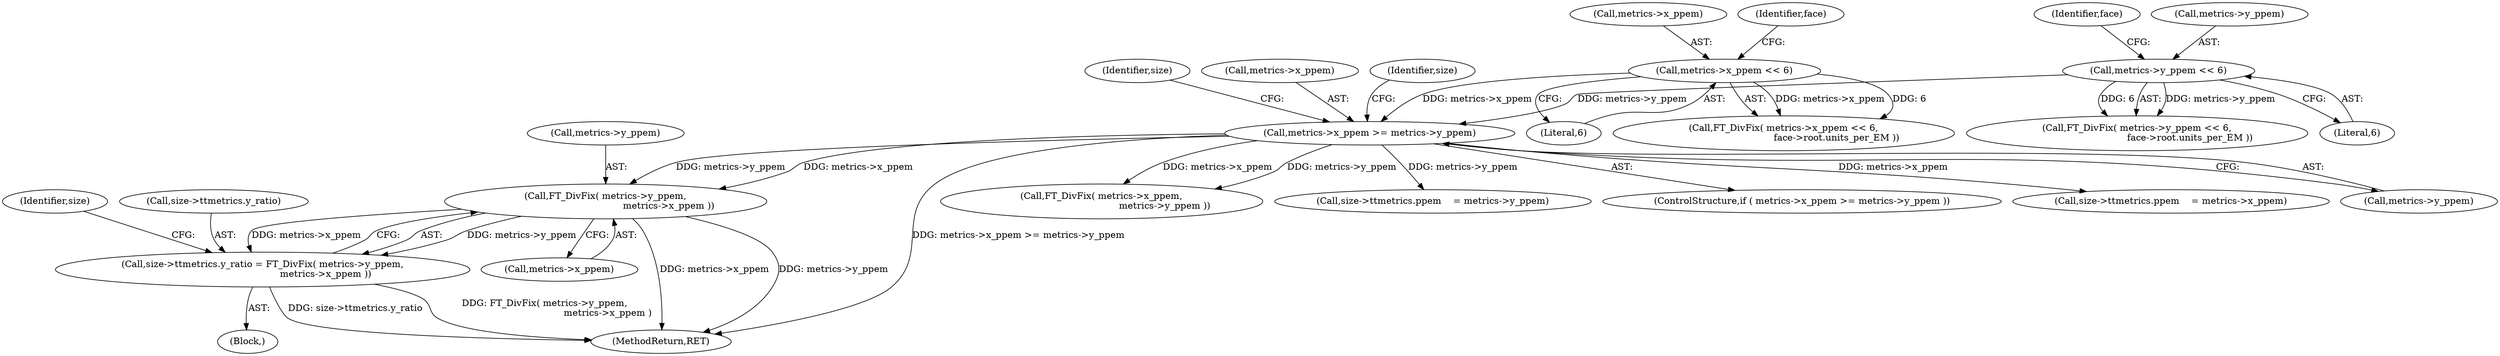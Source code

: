 digraph "0_savannah_e6699596af5c5d6f0ae0ea06e19df87dce088df8@pointer" {
"1000296" [label="(Call,FT_DivFix( metrics->y_ppem,\n                                           metrics->x_ppem ))"];
"1000257" [label="(Call,metrics->x_ppem >= metrics->y_ppem)"];
"1000217" [label="(Call,metrics->x_ppem << 6)"];
"1000232" [label="(Call,metrics->y_ppem << 6)"];
"1000290" [label="(Call,size->ttmetrics.y_ratio = FT_DivFix( metrics->y_ppem,\n                                           metrics->x_ppem ))"];
"1000329" [label="(Call,FT_DivFix( metrics->x_ppem,\n                                           metrics->y_ppem ))"];
"1000232" [label="(Call,metrics->y_ppem << 6)"];
"1000296" [label="(Call,FT_DivFix( metrics->y_ppem,\n                                           metrics->x_ppem ))"];
"1000218" [label="(Call,metrics->x_ppem)"];
"1000264" [label="(Block,)"];
"1000257" [label="(Call,metrics->x_ppem >= metrics->y_ppem)"];
"1000351" [label="(MethodReturn,RET)"];
"1000258" [label="(Call,metrics->x_ppem)"];
"1000239" [label="(Identifier,face)"];
"1000216" [label="(Call,FT_DivFix( metrics->x_ppem << 6,\n                                    face->root.units_per_EM ))"];
"1000300" [label="(Call,metrics->x_ppem)"];
"1000233" [label="(Call,metrics->y_ppem)"];
"1000291" [label="(Call,size->ttmetrics.y_ratio)"];
"1000314" [label="(Call,size->ttmetrics.ppem    = metrics->y_ppem)"];
"1000297" [label="(Call,metrics->y_ppem)"];
"1000221" [label="(Literal,6)"];
"1000256" [label="(ControlStructure,if ( metrics->x_ppem >= metrics->y_ppem ))"];
"1000231" [label="(Call,FT_DivFix( metrics->y_ppem << 6,\n                                    face->root.units_per_EM ))"];
"1000274" [label="(Call,size->ttmetrics.ppem    = metrics->x_ppem)"];
"1000224" [label="(Identifier,face)"];
"1000308" [label="(Identifier,size)"];
"1000217" [label="(Call,metrics->x_ppem << 6)"];
"1000345" [label="(Identifier,size)"];
"1000261" [label="(Call,metrics->y_ppem)"];
"1000268" [label="(Identifier,size)"];
"1000236" [label="(Literal,6)"];
"1000290" [label="(Call,size->ttmetrics.y_ratio = FT_DivFix( metrics->y_ppem,\n                                           metrics->x_ppem ))"];
"1000296" -> "1000290"  [label="AST: "];
"1000296" -> "1000300"  [label="CFG: "];
"1000297" -> "1000296"  [label="AST: "];
"1000300" -> "1000296"  [label="AST: "];
"1000290" -> "1000296"  [label="CFG: "];
"1000296" -> "1000351"  [label="DDG: metrics->x_ppem"];
"1000296" -> "1000351"  [label="DDG: metrics->y_ppem"];
"1000296" -> "1000290"  [label="DDG: metrics->y_ppem"];
"1000296" -> "1000290"  [label="DDG: metrics->x_ppem"];
"1000257" -> "1000296"  [label="DDG: metrics->y_ppem"];
"1000257" -> "1000296"  [label="DDG: metrics->x_ppem"];
"1000257" -> "1000256"  [label="AST: "];
"1000257" -> "1000261"  [label="CFG: "];
"1000258" -> "1000257"  [label="AST: "];
"1000261" -> "1000257"  [label="AST: "];
"1000268" -> "1000257"  [label="CFG: "];
"1000308" -> "1000257"  [label="CFG: "];
"1000257" -> "1000351"  [label="DDG: metrics->x_ppem >= metrics->y_ppem"];
"1000217" -> "1000257"  [label="DDG: metrics->x_ppem"];
"1000232" -> "1000257"  [label="DDG: metrics->y_ppem"];
"1000257" -> "1000274"  [label="DDG: metrics->x_ppem"];
"1000257" -> "1000314"  [label="DDG: metrics->y_ppem"];
"1000257" -> "1000329"  [label="DDG: metrics->x_ppem"];
"1000257" -> "1000329"  [label="DDG: metrics->y_ppem"];
"1000217" -> "1000216"  [label="AST: "];
"1000217" -> "1000221"  [label="CFG: "];
"1000218" -> "1000217"  [label="AST: "];
"1000221" -> "1000217"  [label="AST: "];
"1000224" -> "1000217"  [label="CFG: "];
"1000217" -> "1000216"  [label="DDG: metrics->x_ppem"];
"1000217" -> "1000216"  [label="DDG: 6"];
"1000232" -> "1000231"  [label="AST: "];
"1000232" -> "1000236"  [label="CFG: "];
"1000233" -> "1000232"  [label="AST: "];
"1000236" -> "1000232"  [label="AST: "];
"1000239" -> "1000232"  [label="CFG: "];
"1000232" -> "1000231"  [label="DDG: metrics->y_ppem"];
"1000232" -> "1000231"  [label="DDG: 6"];
"1000290" -> "1000264"  [label="AST: "];
"1000291" -> "1000290"  [label="AST: "];
"1000345" -> "1000290"  [label="CFG: "];
"1000290" -> "1000351"  [label="DDG: size->ttmetrics.y_ratio"];
"1000290" -> "1000351"  [label="DDG: FT_DivFix( metrics->y_ppem,\n                                           metrics->x_ppem )"];
}
